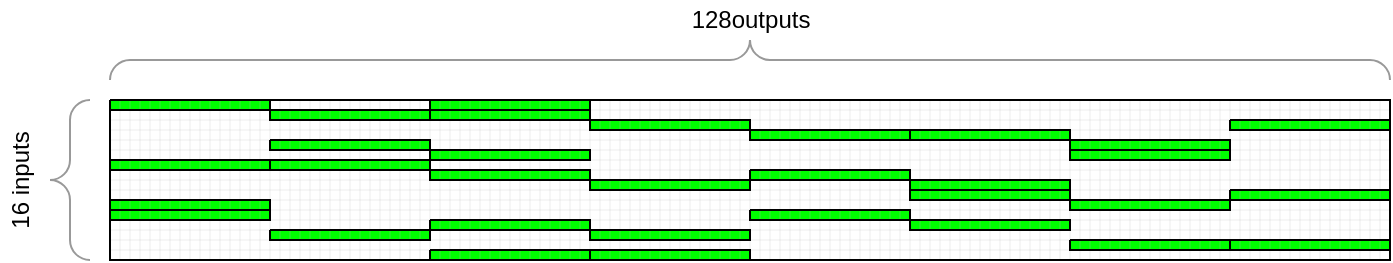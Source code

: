 <mxfile version="14.6.13" type="device"><diagram id="Lti9mlXb0UW5IcVSccfY" name="Page-1"><mxGraphModel dx="981" dy="525" grid="1" gridSize="10" guides="1" tooltips="1" connect="1" arrows="1" fold="1" page="1" pageScale="1" pageWidth="850" pageHeight="1100" math="0" shadow="0"><root><mxCell id="0"/><mxCell id="1" parent="0"/><mxCell id="iRDgn0KdbnhcTXB-uUSq-257" value="" style="verticalLabelPosition=bottom;shadow=0;dashed=0;align=center;html=1;verticalAlign=top;strokeWidth=1;shape=mxgraph.mockup.markup.curlyBrace;strokeColor=#999999;fillColor=#FFFFFF;gradientColor=#990099;" vertex="1" parent="1"><mxGeometry x="80" y="50" width="640" height="20" as="geometry"/></mxCell><mxCell id="iRDgn0KdbnhcTXB-uUSq-258" value="&lt;div&gt;128outputs&lt;br&gt;&lt;/div&gt;" style="text;html=1;align=center;verticalAlign=middle;resizable=0;points=[];autosize=1;strokeColor=none;" vertex="1" parent="1"><mxGeometry x="360" y="30" width="80" height="20" as="geometry"/></mxCell><mxCell id="iRDgn0KdbnhcTXB-uUSq-259" value="" style="labelPosition=right;align=left;strokeWidth=1;shape=mxgraph.mockup.markup.curlyBrace;html=1;shadow=0;dashed=0;strokeColor=#999999;direction=north;fillColor=#FFFFFF;gradientColor=#990099;" vertex="1" parent="1"><mxGeometry x="50" y="80" width="20" height="80" as="geometry"/></mxCell><mxCell id="iRDgn0KdbnhcTXB-uUSq-260" value="&lt;div&gt;16 inputs&lt;/div&gt;" style="text;html=1;align=center;verticalAlign=middle;resizable=0;points=[];autosize=1;strokeColor=none;rotation=-90;" vertex="1" parent="1"><mxGeometry y="110.5" width="70" height="20" as="geometry"/></mxCell><mxCell id="iRDgn0KdbnhcTXB-uUSq-310" value="" style="group" vertex="1" connectable="0" parent="1"><mxGeometry x="80" y="80" width="640" height="80" as="geometry"/></mxCell><mxCell id="iRDgn0KdbnhcTXB-uUSq-256" value="" style="verticalLabelPosition=bottom;verticalAlign=top;html=1;shape=mxgraph.basic.patternFillRect;fillStyle=grid;step=5;fillStrokeWidth=0.1;fillStrokeColor=#aaaaaa;fillColor=#FFFFFF;" vertex="1" parent="iRDgn0KdbnhcTXB-uUSq-310"><mxGeometry width="640" height="80" as="geometry"/></mxCell><mxCell id="iRDgn0KdbnhcTXB-uUSq-263" value="" style="verticalLabelPosition=bottom;verticalAlign=top;html=1;shape=mxgraph.basic.patternFillRect;fillStyle=grid;step=5;fillStrokeWidth=0.2;fillStrokeColor=#aaaaaa;fillColor=#00FF00;" vertex="1" parent="iRDgn0KdbnhcTXB-uUSq-310"><mxGeometry width="80" height="5" as="geometry"/></mxCell><mxCell id="iRDgn0KdbnhcTXB-uUSq-265" value="" style="verticalLabelPosition=bottom;verticalAlign=top;html=1;shape=mxgraph.basic.patternFillRect;fillStyle=grid;step=5;fillStrokeWidth=0.2;fillStrokeColor=#aaaaaa;fillColor=#00FF00;" vertex="1" parent="iRDgn0KdbnhcTXB-uUSq-310"><mxGeometry x="160" width="80" height="5" as="geometry"/></mxCell><mxCell id="iRDgn0KdbnhcTXB-uUSq-268" value="" style="verticalLabelPosition=bottom;verticalAlign=top;html=1;shape=mxgraph.basic.patternFillRect;fillStyle=grid;step=5;fillStrokeWidth=0.2;fillStrokeColor=#aaaaaa;fillColor=#00FF00;" vertex="1" parent="iRDgn0KdbnhcTXB-uUSq-310"><mxGeometry x="80" y="5" width="80" height="5" as="geometry"/></mxCell><mxCell id="iRDgn0KdbnhcTXB-uUSq-269" value="" style="verticalLabelPosition=bottom;verticalAlign=top;html=1;shape=mxgraph.basic.patternFillRect;fillStyle=grid;step=5;fillStrokeWidth=0.2;fillStrokeColor=#aaaaaa;fillColor=#00FF00;" vertex="1" parent="iRDgn0KdbnhcTXB-uUSq-310"><mxGeometry x="160" y="5" width="80" height="5" as="geometry"/></mxCell><mxCell id="iRDgn0KdbnhcTXB-uUSq-270" value="" style="verticalLabelPosition=bottom;verticalAlign=top;html=1;shape=mxgraph.basic.patternFillRect;fillStyle=grid;step=5;fillStrokeWidth=0.2;fillStrokeColor=#aaaaaa;fillColor=#00FF00;" vertex="1" parent="iRDgn0KdbnhcTXB-uUSq-310"><mxGeometry x="240" y="10" width="80" height="5" as="geometry"/></mxCell><mxCell id="iRDgn0KdbnhcTXB-uUSq-271" value="" style="verticalLabelPosition=bottom;verticalAlign=top;html=1;shape=mxgraph.basic.patternFillRect;fillStyle=grid;step=5;fillStrokeWidth=0.2;fillStrokeColor=#aaaaaa;fillColor=#00FF00;" vertex="1" parent="iRDgn0KdbnhcTXB-uUSq-310"><mxGeometry x="560" y="10" width="80" height="5" as="geometry"/></mxCell><mxCell id="iRDgn0KdbnhcTXB-uUSq-272" value="" style="verticalLabelPosition=bottom;verticalAlign=top;html=1;shape=mxgraph.basic.patternFillRect;fillStyle=grid;step=5;fillStrokeWidth=0.2;fillStrokeColor=#aaaaaa;fillColor=#00FF00;" vertex="1" parent="iRDgn0KdbnhcTXB-uUSq-310"><mxGeometry x="320" y="15" width="80" height="5" as="geometry"/></mxCell><mxCell id="iRDgn0KdbnhcTXB-uUSq-273" value="" style="verticalLabelPosition=bottom;verticalAlign=top;html=1;shape=mxgraph.basic.patternFillRect;fillStyle=grid;step=5;fillStrokeWidth=0.2;fillStrokeColor=#aaaaaa;fillColor=#00FF00;" vertex="1" parent="iRDgn0KdbnhcTXB-uUSq-310"><mxGeometry x="400" y="15" width="80" height="5" as="geometry"/></mxCell><mxCell id="iRDgn0KdbnhcTXB-uUSq-274" value="" style="verticalLabelPosition=bottom;verticalAlign=top;html=1;shape=mxgraph.basic.patternFillRect;fillStyle=grid;step=5;fillStrokeWidth=0.2;fillStrokeColor=#aaaaaa;fillColor=#00FF00;" vertex="1" parent="iRDgn0KdbnhcTXB-uUSq-310"><mxGeometry x="80" y="20" width="80" height="5" as="geometry"/></mxCell><mxCell id="iRDgn0KdbnhcTXB-uUSq-275" value="" style="verticalLabelPosition=bottom;verticalAlign=top;html=1;shape=mxgraph.basic.patternFillRect;fillStyle=grid;step=5;fillStrokeWidth=0.2;fillStrokeColor=#aaaaaa;fillColor=#00FF00;" vertex="1" parent="iRDgn0KdbnhcTXB-uUSq-310"><mxGeometry x="480" y="20" width="80" height="5" as="geometry"/></mxCell><mxCell id="iRDgn0KdbnhcTXB-uUSq-276" value="" style="verticalLabelPosition=bottom;verticalAlign=top;html=1;shape=mxgraph.basic.patternFillRect;fillStyle=grid;step=5;fillStrokeWidth=0.2;fillStrokeColor=#aaaaaa;fillColor=#00FF00;" vertex="1" parent="iRDgn0KdbnhcTXB-uUSq-310"><mxGeometry x="480" y="25" width="80" height="5" as="geometry"/></mxCell><mxCell id="iRDgn0KdbnhcTXB-uUSq-277" value="" style="verticalLabelPosition=bottom;verticalAlign=top;html=1;shape=mxgraph.basic.patternFillRect;fillStyle=grid;step=5;fillStrokeWidth=0.2;fillStrokeColor=#aaaaaa;fillColor=#00FF00;" vertex="1" parent="iRDgn0KdbnhcTXB-uUSq-310"><mxGeometry x="160" y="25" width="80" height="5" as="geometry"/></mxCell><mxCell id="iRDgn0KdbnhcTXB-uUSq-278" value="" style="verticalLabelPosition=bottom;verticalAlign=top;html=1;shape=mxgraph.basic.patternFillRect;fillStyle=grid;step=5;fillStrokeWidth=0.2;fillStrokeColor=#aaaaaa;fillColor=#00FF00;" vertex="1" parent="iRDgn0KdbnhcTXB-uUSq-310"><mxGeometry x="80" y="30" width="80" height="5" as="geometry"/></mxCell><mxCell id="iRDgn0KdbnhcTXB-uUSq-279" value="" style="verticalLabelPosition=bottom;verticalAlign=top;html=1;shape=mxgraph.basic.patternFillRect;fillStyle=grid;step=5;fillStrokeWidth=0.2;fillStrokeColor=#aaaaaa;fillColor=#00FF00;" vertex="1" parent="iRDgn0KdbnhcTXB-uUSq-310"><mxGeometry y="30" width="80" height="5" as="geometry"/></mxCell><mxCell id="iRDgn0KdbnhcTXB-uUSq-280" value="" style="verticalLabelPosition=bottom;verticalAlign=top;html=1;shape=mxgraph.basic.patternFillRect;fillStyle=grid;step=5;fillStrokeWidth=0.2;fillStrokeColor=#aaaaaa;fillColor=#00FF00;" vertex="1" parent="iRDgn0KdbnhcTXB-uUSq-310"><mxGeometry x="320" y="35" width="80" height="5" as="geometry"/></mxCell><mxCell id="iRDgn0KdbnhcTXB-uUSq-281" value="" style="verticalLabelPosition=bottom;verticalAlign=top;html=1;shape=mxgraph.basic.patternFillRect;fillStyle=grid;step=5;fillStrokeWidth=0.2;fillStrokeColor=#aaaaaa;fillColor=#00FF00;" vertex="1" parent="iRDgn0KdbnhcTXB-uUSq-310"><mxGeometry x="160" y="35" width="80" height="5" as="geometry"/></mxCell><mxCell id="iRDgn0KdbnhcTXB-uUSq-282" value="" style="verticalLabelPosition=bottom;verticalAlign=top;html=1;shape=mxgraph.basic.patternFillRect;fillStyle=grid;step=5;fillStrokeWidth=0.2;fillStrokeColor=#aaaaaa;fillColor=#00FF00;" vertex="1" parent="iRDgn0KdbnhcTXB-uUSq-310"><mxGeometry x="240" y="40" width="80" height="5" as="geometry"/></mxCell><mxCell id="iRDgn0KdbnhcTXB-uUSq-283" value="" style="verticalLabelPosition=bottom;verticalAlign=top;html=1;shape=mxgraph.basic.patternFillRect;fillStyle=grid;step=5;fillStrokeWidth=0.2;fillStrokeColor=#aaaaaa;fillColor=#00FF00;" vertex="1" parent="iRDgn0KdbnhcTXB-uUSq-310"><mxGeometry x="400" y="40" width="80" height="5" as="geometry"/></mxCell><mxCell id="iRDgn0KdbnhcTXB-uUSq-284" value="" style="verticalLabelPosition=bottom;verticalAlign=top;html=1;shape=mxgraph.basic.patternFillRect;fillStyle=grid;step=5;fillStrokeWidth=0.2;fillStrokeColor=#aaaaaa;fillColor=#00FF00;" vertex="1" parent="iRDgn0KdbnhcTXB-uUSq-310"><mxGeometry x="400" y="45" width="80" height="5" as="geometry"/></mxCell><mxCell id="iRDgn0KdbnhcTXB-uUSq-285" value="" style="verticalLabelPosition=bottom;verticalAlign=top;html=1;shape=mxgraph.basic.patternFillRect;fillStyle=grid;step=5;fillStrokeWidth=0.2;fillStrokeColor=#aaaaaa;fillColor=#00FF00;" vertex="1" parent="iRDgn0KdbnhcTXB-uUSq-310"><mxGeometry x="560" y="45" width="80" height="5" as="geometry"/></mxCell><mxCell id="iRDgn0KdbnhcTXB-uUSq-288" value="" style="verticalLabelPosition=bottom;verticalAlign=top;html=1;shape=mxgraph.basic.patternFillRect;fillStyle=grid;step=5;fillStrokeWidth=0.2;fillStrokeColor=#aaaaaa;fillColor=#00FF00;" vertex="1" parent="iRDgn0KdbnhcTXB-uUSq-310"><mxGeometry y="50" width="80" height="5" as="geometry"/></mxCell><mxCell id="iRDgn0KdbnhcTXB-uUSq-290" value="" style="verticalLabelPosition=bottom;verticalAlign=top;html=1;shape=mxgraph.basic.patternFillRect;fillStyle=grid;step=5;fillStrokeWidth=0.2;fillStrokeColor=#aaaaaa;fillColor=#00FF00;" vertex="1" parent="iRDgn0KdbnhcTXB-uUSq-310"><mxGeometry x="480" y="50" width="80" height="5" as="geometry"/></mxCell><mxCell id="iRDgn0KdbnhcTXB-uUSq-293" value="" style="verticalLabelPosition=bottom;verticalAlign=top;html=1;shape=mxgraph.basic.patternFillRect;fillStyle=grid;step=5;fillStrokeWidth=0.2;fillStrokeColor=#aaaaaa;fillColor=#00FF00;" vertex="1" parent="iRDgn0KdbnhcTXB-uUSq-310"><mxGeometry y="55" width="80" height="5" as="geometry"/></mxCell><mxCell id="iRDgn0KdbnhcTXB-uUSq-294" value="" style="verticalLabelPosition=bottom;verticalAlign=top;html=1;shape=mxgraph.basic.patternFillRect;fillStyle=grid;step=5;fillStrokeWidth=0.2;fillStrokeColor=#aaaaaa;fillColor=#00FF00;" vertex="1" parent="iRDgn0KdbnhcTXB-uUSq-310"><mxGeometry x="320" y="55" width="80" height="5" as="geometry"/></mxCell><mxCell id="iRDgn0KdbnhcTXB-uUSq-295" value="" style="verticalLabelPosition=bottom;verticalAlign=top;html=1;shape=mxgraph.basic.patternFillRect;fillStyle=grid;step=5;fillStrokeWidth=0.2;fillStrokeColor=#aaaaaa;fillColor=#00FF00;" vertex="1" parent="iRDgn0KdbnhcTXB-uUSq-310"><mxGeometry x="160" y="60" width="80" height="5" as="geometry"/></mxCell><mxCell id="iRDgn0KdbnhcTXB-uUSq-297" value="" style="verticalLabelPosition=bottom;verticalAlign=top;html=1;shape=mxgraph.basic.patternFillRect;fillStyle=grid;step=5;fillStrokeWidth=0.2;fillStrokeColor=#aaaaaa;fillColor=#00FF00;" vertex="1" parent="iRDgn0KdbnhcTXB-uUSq-310"><mxGeometry x="400" y="60" width="80" height="5" as="geometry"/></mxCell><mxCell id="iRDgn0KdbnhcTXB-uUSq-298" value="" style="verticalLabelPosition=bottom;verticalAlign=top;html=1;shape=mxgraph.basic.patternFillRect;fillStyle=grid;step=5;fillStrokeWidth=0.2;fillStrokeColor=#aaaaaa;fillColor=#00FF00;" vertex="1" parent="iRDgn0KdbnhcTXB-uUSq-310"><mxGeometry x="240" y="65" width="80" height="5" as="geometry"/></mxCell><mxCell id="iRDgn0KdbnhcTXB-uUSq-299" value="" style="verticalLabelPosition=bottom;verticalAlign=top;html=1;shape=mxgraph.basic.patternFillRect;fillStyle=grid;step=5;fillStrokeWidth=0.2;fillStrokeColor=#aaaaaa;fillColor=#00FF00;" vertex="1" parent="iRDgn0KdbnhcTXB-uUSq-310"><mxGeometry x="80" y="65" width="80" height="5" as="geometry"/></mxCell><mxCell id="iRDgn0KdbnhcTXB-uUSq-302" value="" style="verticalLabelPosition=bottom;verticalAlign=top;html=1;shape=mxgraph.basic.patternFillRect;fillStyle=grid;step=5;fillStrokeWidth=0.2;fillStrokeColor=#aaaaaa;fillColor=#00FF00;" vertex="1" parent="iRDgn0KdbnhcTXB-uUSq-310"><mxGeometry x="560" y="70" width="80" height="5" as="geometry"/></mxCell><mxCell id="iRDgn0KdbnhcTXB-uUSq-303" value="" style="verticalLabelPosition=bottom;verticalAlign=top;html=1;shape=mxgraph.basic.patternFillRect;fillStyle=grid;step=5;fillStrokeWidth=0.2;fillStrokeColor=#aaaaaa;fillColor=#00FF00;" vertex="1" parent="iRDgn0KdbnhcTXB-uUSq-310"><mxGeometry x="480" y="70" width="80" height="5" as="geometry"/></mxCell><mxCell id="iRDgn0KdbnhcTXB-uUSq-308" value="" style="verticalLabelPosition=bottom;verticalAlign=top;html=1;shape=mxgraph.basic.patternFillRect;fillStyle=grid;step=5;fillStrokeWidth=0.2;fillStrokeColor=#aaaaaa;fillColor=#00FF00;" vertex="1" parent="iRDgn0KdbnhcTXB-uUSq-310"><mxGeometry x="160" y="75" width="80" height="5" as="geometry"/></mxCell><mxCell id="iRDgn0KdbnhcTXB-uUSq-309" value="" style="verticalLabelPosition=bottom;verticalAlign=top;html=1;shape=mxgraph.basic.patternFillRect;fillStyle=grid;step=5;fillStrokeWidth=0.2;fillStrokeColor=#aaaaaa;fillColor=#00FF00;" vertex="1" parent="iRDgn0KdbnhcTXB-uUSq-310"><mxGeometry x="240" y="75" width="80" height="5" as="geometry"/></mxCell></root></mxGraphModel></diagram></mxfile>